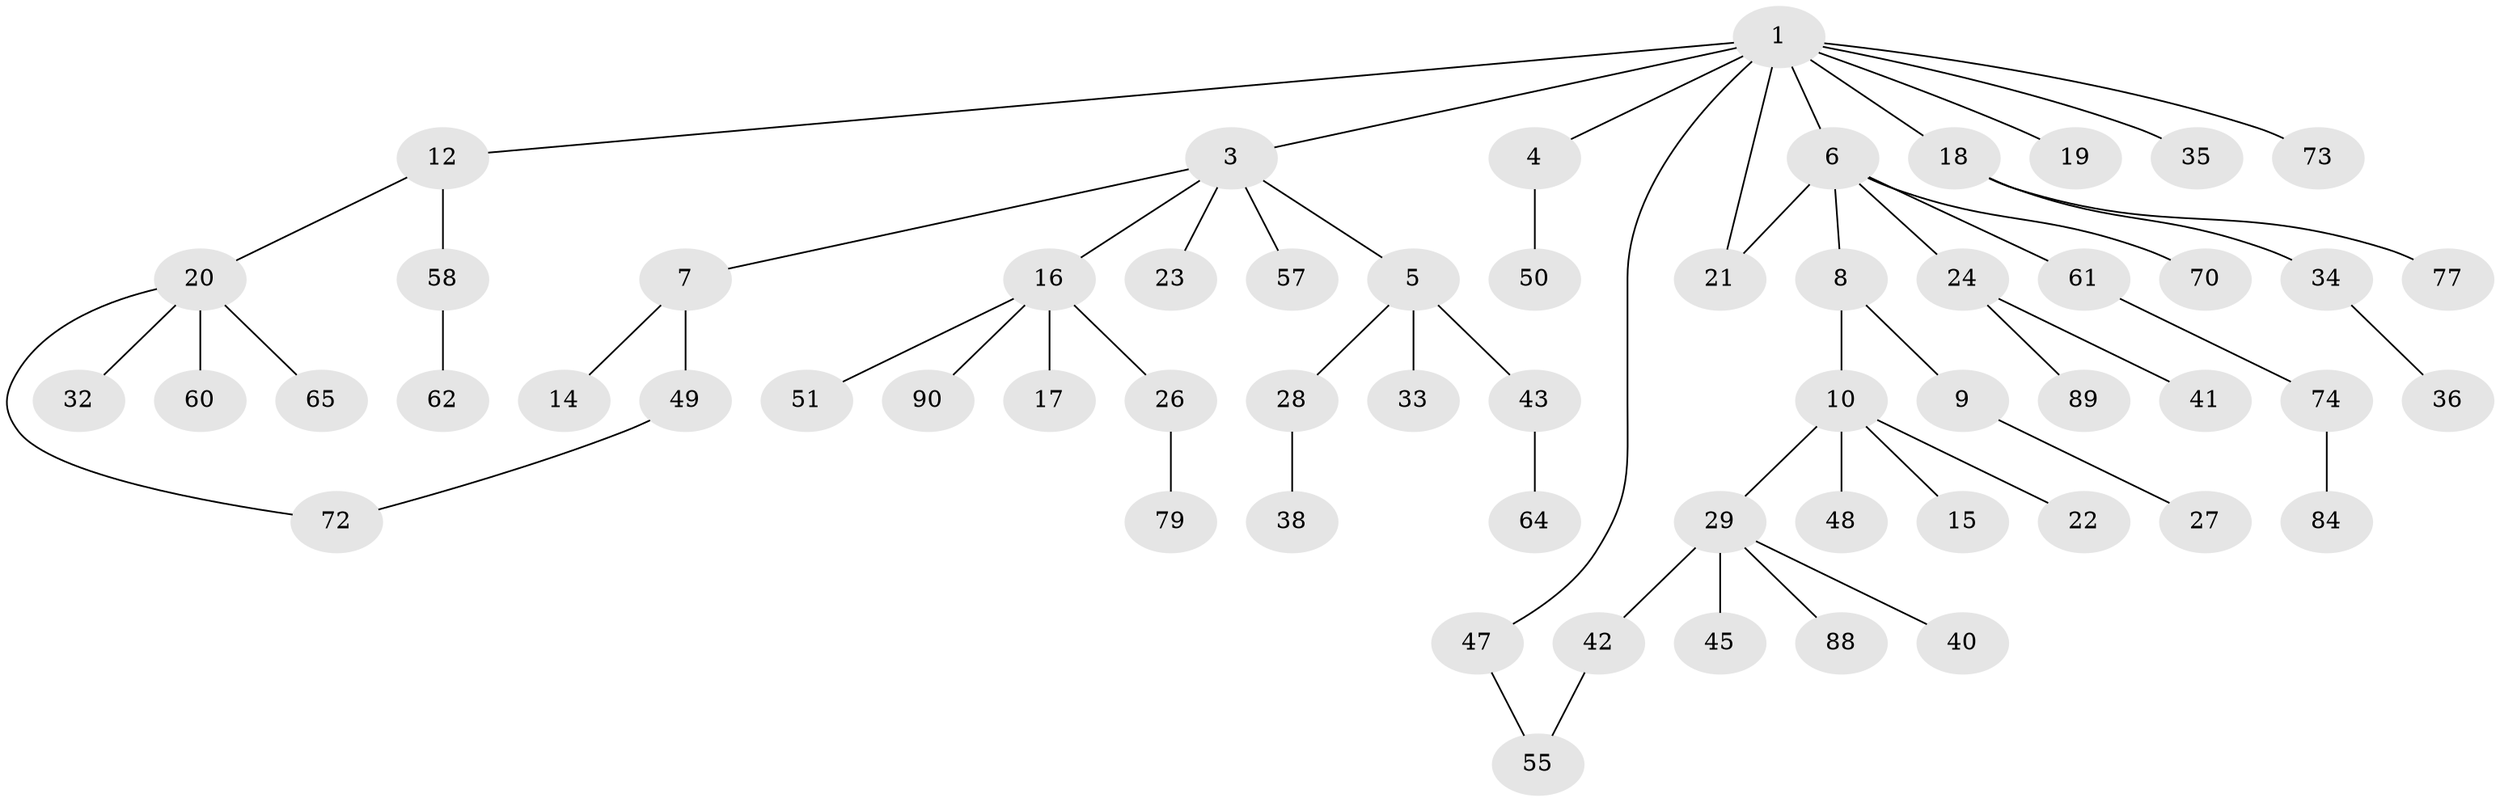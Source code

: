 // Generated by graph-tools (version 1.1) at 2025/23/03/03/25 07:23:31]
// undirected, 59 vertices, 61 edges
graph export_dot {
graph [start="1"]
  node [color=gray90,style=filled];
  1 [super="+2"];
  3 [super="+11"];
  4 [super="+13"];
  5 [super="+31"];
  6 [super="+59"];
  7 [super="+75"];
  8 [super="+46"];
  9 [super="+69"];
  10 [super="+87"];
  12 [super="+53"];
  14;
  15;
  16 [super="+52"];
  17;
  18 [super="+63"];
  19 [super="+83"];
  20 [super="+39"];
  21 [super="+25"];
  22;
  23 [super="+81"];
  24 [super="+44"];
  26 [super="+30"];
  27 [super="+66"];
  28 [super="+67"];
  29 [super="+37"];
  32;
  33;
  34;
  35;
  36 [super="+78"];
  38 [super="+68"];
  40 [super="+54"];
  41;
  42;
  43 [super="+71"];
  45;
  47;
  48;
  49 [super="+85"];
  50;
  51;
  55 [super="+56"];
  57 [super="+82"];
  58 [super="+80"];
  60 [super="+76"];
  61 [super="+86"];
  62;
  64;
  65;
  70;
  72;
  73;
  74;
  77;
  79;
  84;
  88;
  89;
  90;
  1 -- 3;
  1 -- 12;
  1 -- 18;
  1 -- 35;
  1 -- 73;
  1 -- 19;
  1 -- 4;
  1 -- 21;
  1 -- 6;
  1 -- 47;
  3 -- 5;
  3 -- 7;
  3 -- 16;
  3 -- 23;
  3 -- 57;
  4 -- 50;
  5 -- 28;
  5 -- 43;
  5 -- 33;
  6 -- 8;
  6 -- 24;
  6 -- 61;
  6 -- 70;
  6 -- 21;
  7 -- 14;
  7 -- 49;
  8 -- 9;
  8 -- 10;
  9 -- 27;
  10 -- 15;
  10 -- 22;
  10 -- 29;
  10 -- 48;
  12 -- 20;
  12 -- 58;
  16 -- 17;
  16 -- 26;
  16 -- 51;
  16 -- 90;
  18 -- 34;
  18 -- 77;
  20 -- 32;
  20 -- 60;
  20 -- 65;
  20 -- 72;
  24 -- 41;
  24 -- 89;
  26 -- 79;
  28 -- 38;
  29 -- 40;
  29 -- 45;
  29 -- 88;
  29 -- 42;
  34 -- 36;
  42 -- 55;
  43 -- 64;
  47 -- 55;
  49 -- 72;
  58 -- 62;
  61 -- 74;
  74 -- 84;
}
